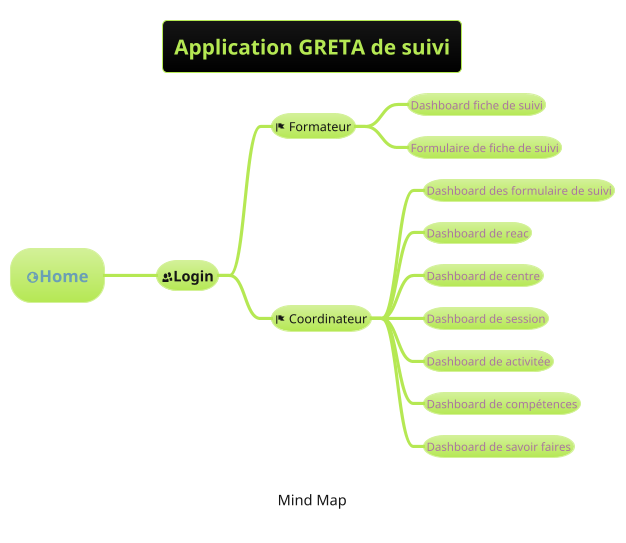 @startmindmap
!theme hacker

caption Mind Map
title Application GRETA de suivi
* <&globe>Home
** <&people>Login
*** <&flag> Formateur
**** Dashboard fiche de suivi
**** Formulaire de fiche de suivi
*** <&flag> Coordinateur
**** Dashboard des formulaire de suivi
**** Dashboard de reac
**** Dashboard de centre
**** Dashboard de session
**** Dashboard de activitée
**** Dashboard de compétences
**** Dashboard de savoir faires

@endmindmap

